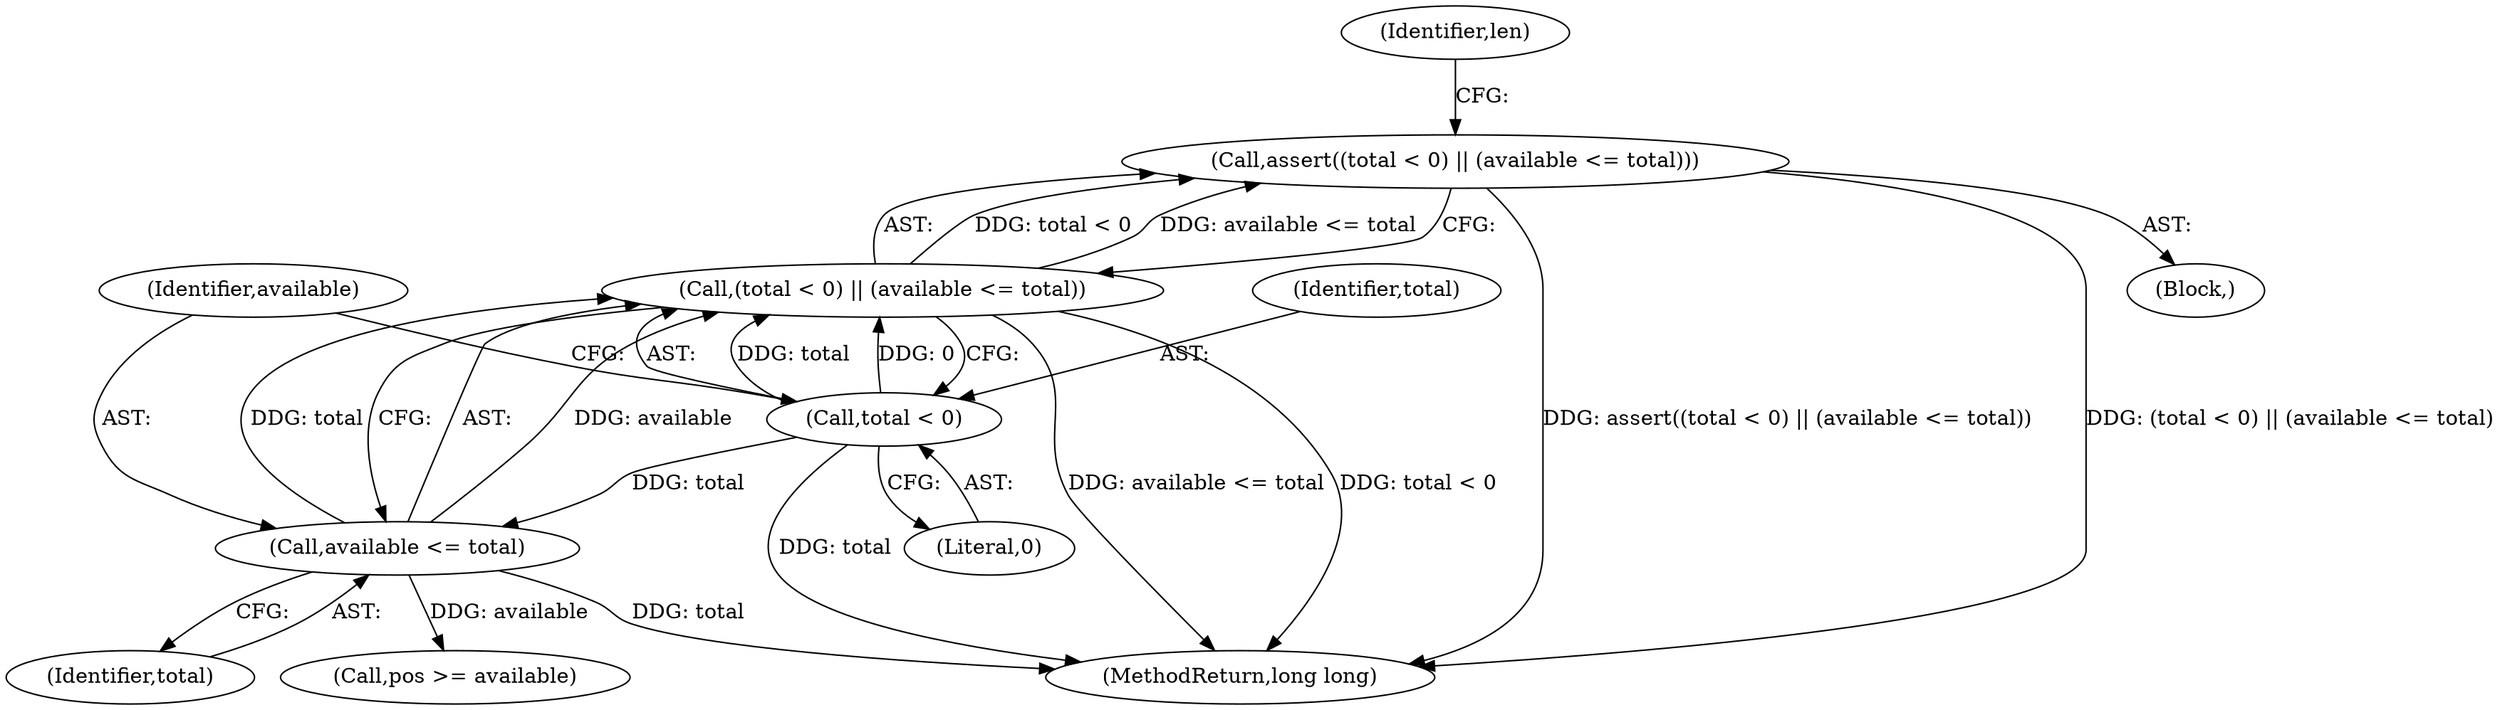 digraph "0_Android_04839626ed859623901ebd3a5fd483982186b59d_139@API" {
"1000130" [label="(Call,assert((total < 0) || (available <= total)))"];
"1000131" [label="(Call,(total < 0) || (available <= total))"];
"1000132" [label="(Call,total < 0)"];
"1000135" [label="(Call,available <= total)"];
"1000136" [label="(Identifier,available)"];
"1000139" [label="(Identifier,len)"];
"1000133" [label="(Identifier,total)"];
"1000142" [label="(Call,pos >= available)"];
"1000137" [label="(Identifier,total)"];
"1000135" [label="(Call,available <= total)"];
"1000134" [label="(Literal,0)"];
"1000130" [label="(Call,assert((total < 0) || (available <= total)))"];
"1000131" [label="(Call,(total < 0) || (available <= total))"];
"1000132" [label="(Call,total < 0)"];
"1000109" [label="(Block,)"];
"1000188" [label="(MethodReturn,long long)"];
"1000130" -> "1000109"  [label="AST: "];
"1000130" -> "1000131"  [label="CFG: "];
"1000131" -> "1000130"  [label="AST: "];
"1000139" -> "1000130"  [label="CFG: "];
"1000130" -> "1000188"  [label="DDG: assert((total < 0) || (available <= total))"];
"1000130" -> "1000188"  [label="DDG: (total < 0) || (available <= total)"];
"1000131" -> "1000130"  [label="DDG: total < 0"];
"1000131" -> "1000130"  [label="DDG: available <= total"];
"1000131" -> "1000132"  [label="CFG: "];
"1000131" -> "1000135"  [label="CFG: "];
"1000132" -> "1000131"  [label="AST: "];
"1000135" -> "1000131"  [label="AST: "];
"1000131" -> "1000188"  [label="DDG: total < 0"];
"1000131" -> "1000188"  [label="DDG: available <= total"];
"1000132" -> "1000131"  [label="DDG: total"];
"1000132" -> "1000131"  [label="DDG: 0"];
"1000135" -> "1000131"  [label="DDG: available"];
"1000135" -> "1000131"  [label="DDG: total"];
"1000132" -> "1000134"  [label="CFG: "];
"1000133" -> "1000132"  [label="AST: "];
"1000134" -> "1000132"  [label="AST: "];
"1000136" -> "1000132"  [label="CFG: "];
"1000132" -> "1000188"  [label="DDG: total"];
"1000132" -> "1000135"  [label="DDG: total"];
"1000135" -> "1000137"  [label="CFG: "];
"1000136" -> "1000135"  [label="AST: "];
"1000137" -> "1000135"  [label="AST: "];
"1000135" -> "1000188"  [label="DDG: total"];
"1000135" -> "1000142"  [label="DDG: available"];
}
